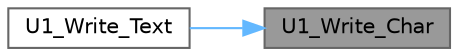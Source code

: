 digraph "U1_Write_Char"
{
 // LATEX_PDF_SIZE
  bgcolor="transparent";
  edge [fontname=Helvetica,fontsize=10,labelfontname=Helvetica,labelfontsize=10];
  node [fontname=Helvetica,fontsize=10,shape=box,height=0.2,width=0.4];
  rankdir="RL";
  Node1 [id="Node000001",label="U1_Write_Char",height=0.2,width=0.4,color="gray40", fillcolor="grey60", style="filled", fontcolor="black",tooltip="Writes a single character to UART1."];
  Node1 -> Node2 [id="edge1_Node000001_Node000002",dir="back",color="steelblue1",style="solid",tooltip=" "];
  Node2 [id="Node000002",label="U1_Write_Text",height=0.2,width=0.4,color="grey40", fillcolor="white", style="filled",URL="$_w_i_f_i_8c.html#acc42a6ebae479dcc1419af831ff82492",tooltip="Sends a null-terminated string via UART1."];
}
